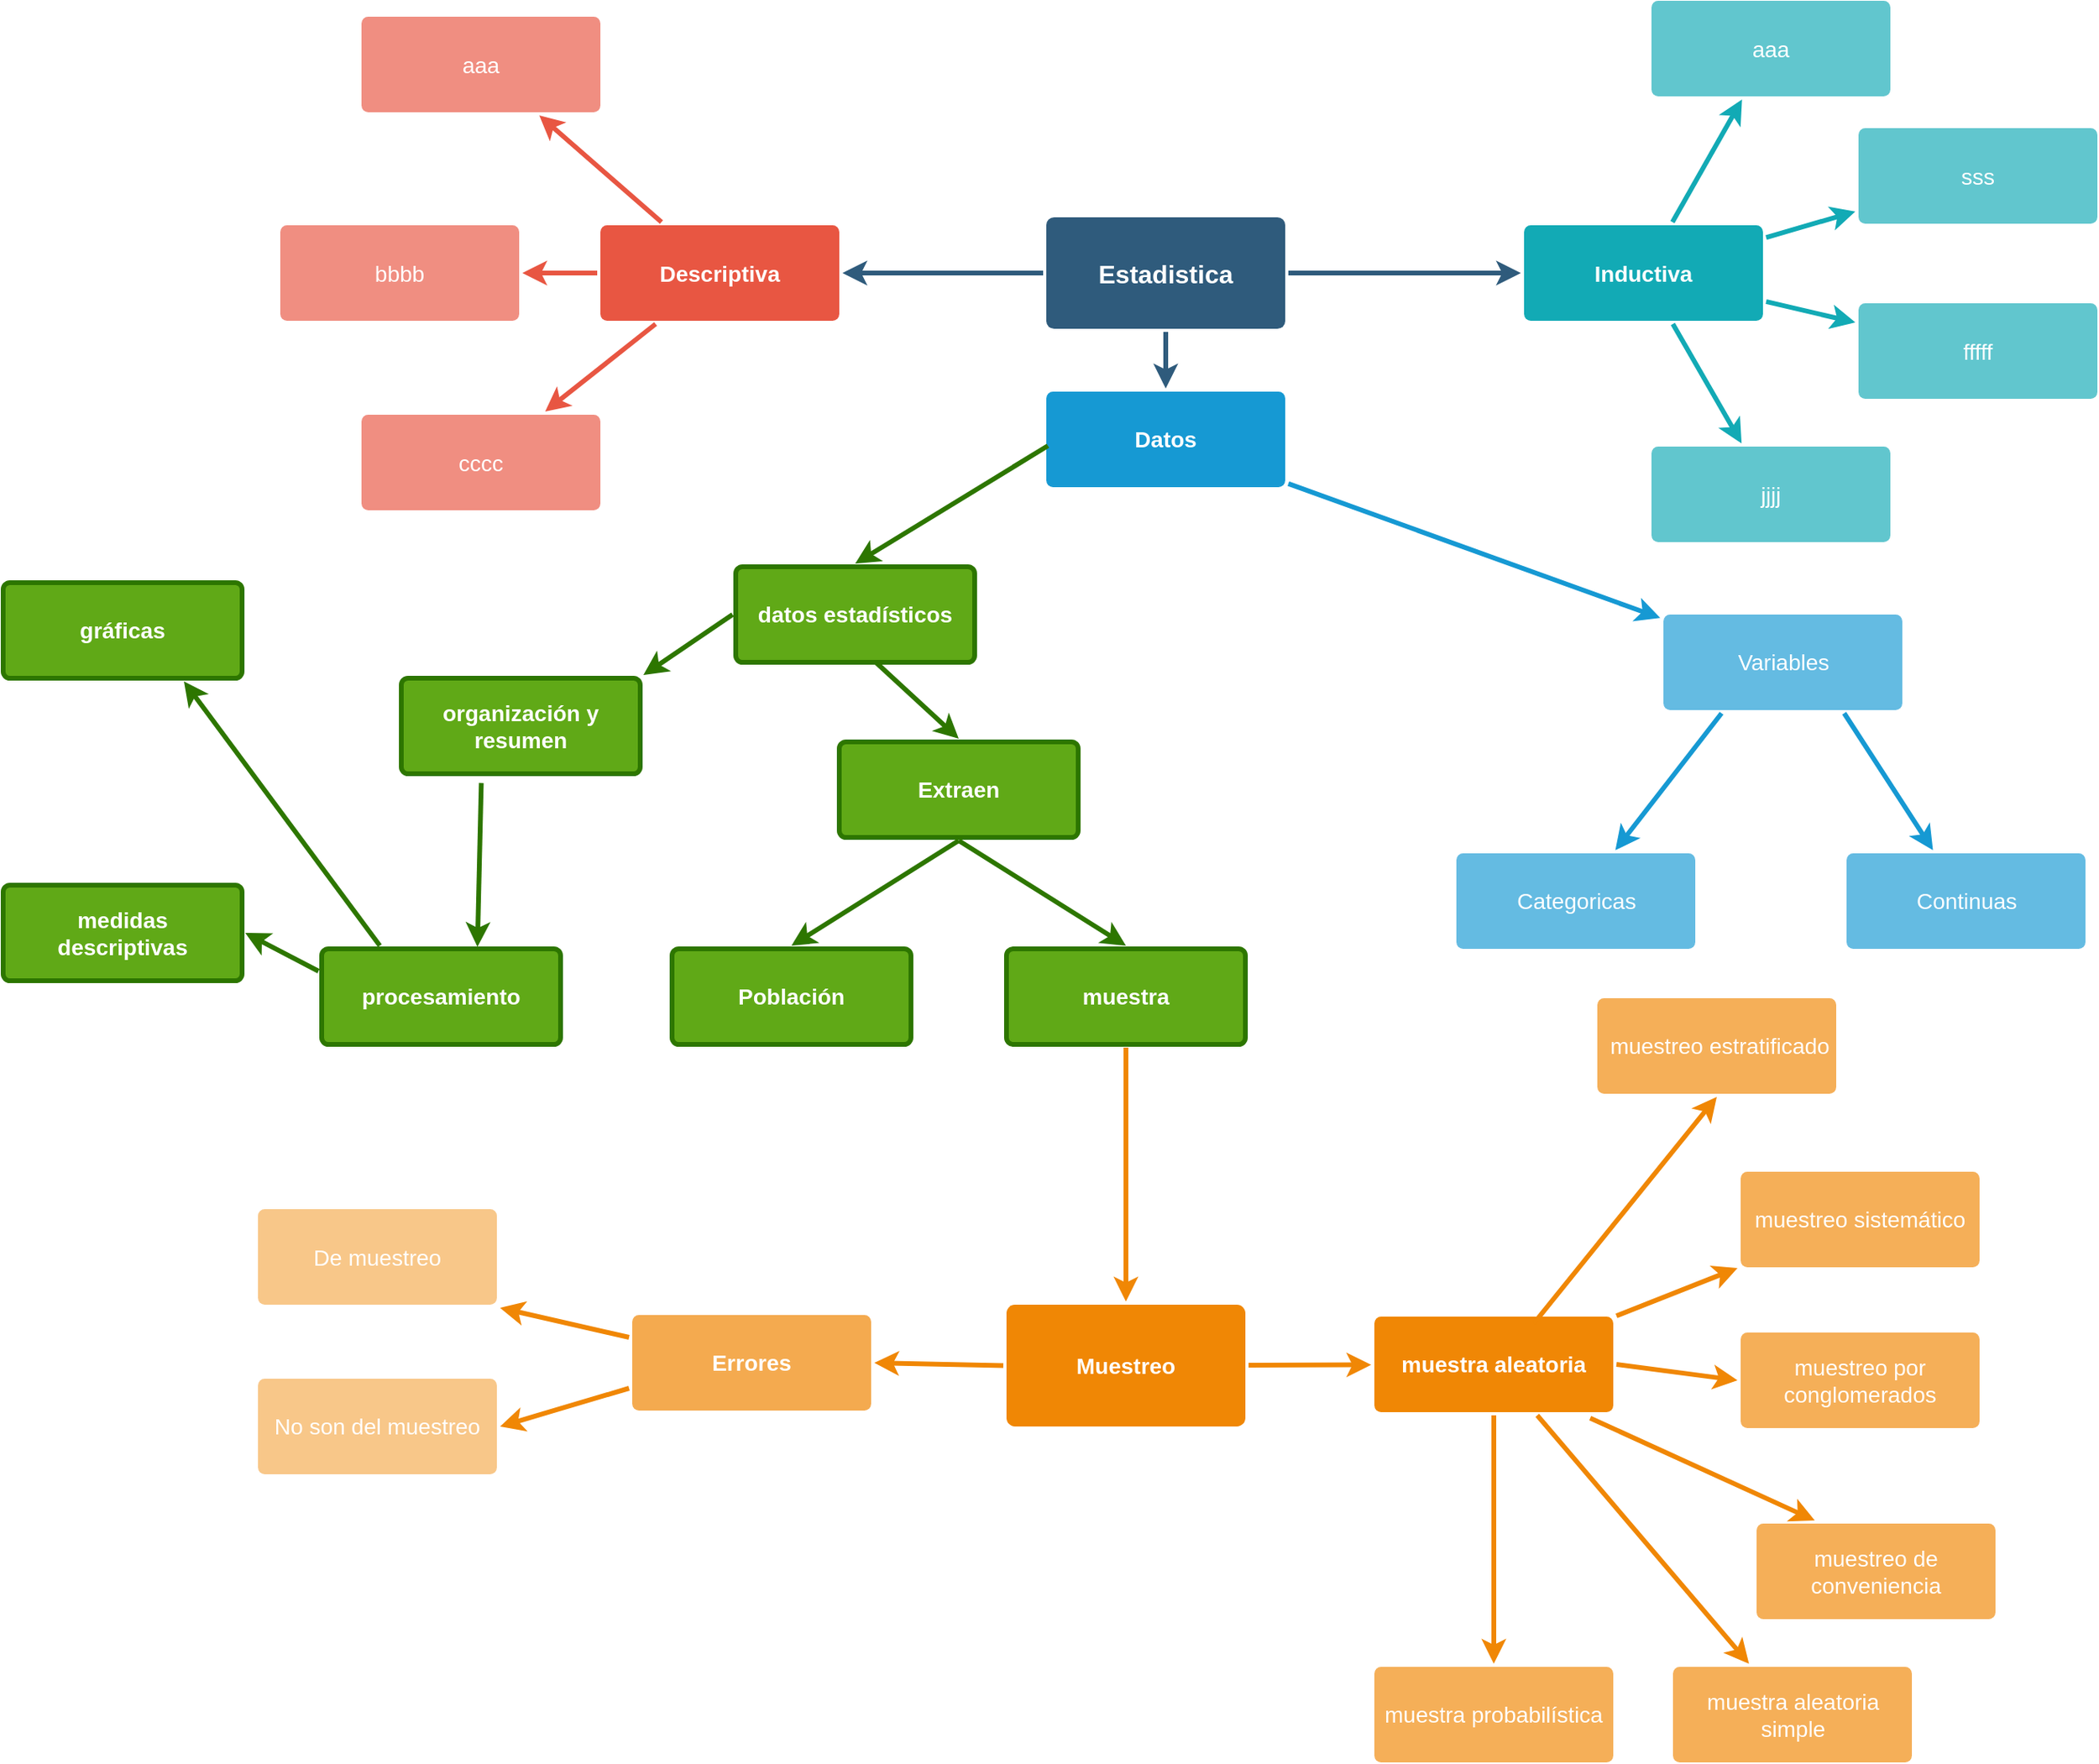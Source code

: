 <mxfile version="26.2.13">
  <diagram id="6a731a19-8d31-9384-78a2-239565b7b9f0" name="Page-1">
    <mxGraphModel dx="2649" dy="766" grid="1" gridSize="10" guides="1" tooltips="1" connect="1" arrows="1" fold="1" page="1" pageScale="1" pageWidth="1169" pageHeight="827" background="none" math="0" shadow="0">
      <root>
        <mxCell id="0" />
        <mxCell id="1" parent="0" />
        <mxCell id="1745" value="" style="edgeStyle=none;rounded=0;jumpStyle=none;html=1;shadow=0;labelBackgroundColor=none;startArrow=none;startFill=0;endArrow=classic;endFill=1;jettySize=auto;orthogonalLoop=1;strokeColor=#F08705;strokeWidth=3;fontFamily=Helvetica;fontSize=14;fontColor=#FFFFFF;spacing=5;align=center;verticalAlign=middle;" parent="1" source="ClTUMsJZt8HKpLlakeBN-1786" target="1764" edge="1">
          <mxGeometry relative="1" as="geometry" />
        </mxCell>
        <mxCell id="1746" value="" style="edgeStyle=none;rounded=0;jumpStyle=none;html=1;shadow=0;labelBackgroundColor=none;startArrow=none;startFill=0;endArrow=classic;endFill=1;jettySize=auto;orthogonalLoop=1;strokeColor=#2F5B7C;strokeWidth=3;fontFamily=Helvetica;fontSize=16;fontColor=#23445D;spacing=5;" parent="1" source="1749" target="1771" edge="1">
          <mxGeometry relative="1" as="geometry" />
        </mxCell>
        <mxCell id="1747" value="" style="edgeStyle=none;rounded=0;jumpStyle=none;html=1;shadow=0;labelBackgroundColor=none;startArrow=none;startFill=0;endArrow=classic;endFill=1;jettySize=auto;orthogonalLoop=1;strokeColor=#2F5B7C;strokeWidth=3;fontFamily=Helvetica;fontSize=16;fontColor=#23445D;spacing=5;" parent="1" source="1749" target="1760" edge="1">
          <mxGeometry relative="1" as="geometry" />
        </mxCell>
        <mxCell id="1748" value="" style="edgeStyle=none;rounded=0;jumpStyle=none;html=1;shadow=0;labelBackgroundColor=none;startArrow=none;startFill=0;endArrow=classic;endFill=1;jettySize=auto;orthogonalLoop=1;strokeColor=#2F5B7C;strokeWidth=3;fontFamily=Helvetica;fontSize=16;fontColor=#23445D;spacing=5;" parent="1" source="1749" target="1753" edge="1">
          <mxGeometry relative="1" as="geometry" />
        </mxCell>
        <mxCell id="1749" value="Estadistica" style="rounded=1;whiteSpace=wrap;html=1;shadow=0;labelBackgroundColor=none;strokeColor=none;strokeWidth=3;fillColor=#2F5B7C;fontFamily=Helvetica;fontSize=16;fontColor=#FFFFFF;align=center;fontStyle=1;spacing=5;arcSize=7;perimeterSpacing=2;" parent="1" vertex="1">
          <mxGeometry x="495" y="380.5" width="150" height="70" as="geometry" />
        </mxCell>
        <mxCell id="1750" value="" style="edgeStyle=none;rounded=1;jumpStyle=none;html=1;shadow=0;labelBackgroundColor=none;startArrow=none;startFill=0;jettySize=auto;orthogonalLoop=1;strokeColor=#E85642;strokeWidth=3;fontFamily=Helvetica;fontSize=14;fontColor=#FFFFFF;spacing=5;fontStyle=1;fillColor=#b0e3e6;" parent="1" source="1753" target="1756" edge="1">
          <mxGeometry relative="1" as="geometry" />
        </mxCell>
        <mxCell id="1751" value="" style="edgeStyle=none;rounded=1;jumpStyle=none;html=1;shadow=0;labelBackgroundColor=none;startArrow=none;startFill=0;jettySize=auto;orthogonalLoop=1;strokeColor=#E85642;strokeWidth=3;fontFamily=Helvetica;fontSize=14;fontColor=#FFFFFF;spacing=5;fontStyle=1;fillColor=#b0e3e6;" parent="1" source="1753" target="1755" edge="1">
          <mxGeometry relative="1" as="geometry" />
        </mxCell>
        <mxCell id="1752" value="" style="edgeStyle=none;rounded=1;jumpStyle=none;html=1;shadow=0;labelBackgroundColor=none;startArrow=none;startFill=0;jettySize=auto;orthogonalLoop=1;strokeColor=#E85642;strokeWidth=3;fontFamily=Helvetica;fontSize=14;fontColor=#FFFFFF;spacing=5;fontStyle=1;fillColor=#b0e3e6;" parent="1" source="1753" target="1754" edge="1">
          <mxGeometry relative="1" as="geometry" />
        </mxCell>
        <mxCell id="1753" value="Descriptiva" style="rounded=1;whiteSpace=wrap;html=1;shadow=0;labelBackgroundColor=none;strokeColor=none;strokeWidth=3;fillColor=#e85642;fontFamily=Helvetica;fontSize=14;fontColor=#FFFFFF;align=center;spacing=5;fontStyle=1;arcSize=7;perimeterSpacing=2;" parent="1" vertex="1">
          <mxGeometry x="215" y="385.5" width="150" height="60" as="geometry" />
        </mxCell>
        <mxCell id="1754" value="cccc" style="rounded=1;whiteSpace=wrap;html=1;shadow=0;labelBackgroundColor=none;strokeColor=none;strokeWidth=3;fillColor=#f08e81;fontFamily=Helvetica;fontSize=14;fontColor=#FFFFFF;align=center;spacing=5;fontStyle=0;arcSize=7;perimeterSpacing=2;" parent="1" vertex="1">
          <mxGeometry x="65" y="504.5" width="150" height="60" as="geometry" />
        </mxCell>
        <mxCell id="1755" value="bbbb" style="rounded=1;whiteSpace=wrap;html=1;shadow=0;labelBackgroundColor=none;strokeColor=none;strokeWidth=3;fillColor=#f08e81;fontFamily=Helvetica;fontSize=14;fontColor=#FFFFFF;align=center;spacing=5;fontStyle=0;arcSize=7;perimeterSpacing=2;" parent="1" vertex="1">
          <mxGeometry x="14" y="385.5" width="150" height="60" as="geometry" />
        </mxCell>
        <mxCell id="1756" value="aaa" style="rounded=1;whiteSpace=wrap;html=1;shadow=0;labelBackgroundColor=none;strokeColor=none;strokeWidth=3;fillColor=#f08e81;fontFamily=Helvetica;fontSize=14;fontColor=#FFFFFF;align=center;spacing=5;fontStyle=0;arcSize=7;perimeterSpacing=2;" parent="1" vertex="1">
          <mxGeometry x="65" y="254.5" width="150" height="60" as="geometry" />
        </mxCell>
        <mxCell id="1757" value="" style="edgeStyle=none;rounded=0;jumpStyle=none;html=1;shadow=0;labelBackgroundColor=none;startArrow=none;startFill=0;endArrow=classic;endFill=1;jettySize=auto;orthogonalLoop=1;strokeColor=#1699D3;strokeWidth=3;fontFamily=Helvetica;fontSize=14;fontColor=#FFFFFF;spacing=5;exitX=0.25;exitY=1;exitDx=0;exitDy=0;" parent="1" source="1762" target="1763" edge="1">
          <mxGeometry relative="1" as="geometry">
            <mxPoint x="550" y="790" as="sourcePoint" />
          </mxGeometry>
        </mxCell>
        <mxCell id="1758" value="" style="edgeStyle=none;rounded=0;jumpStyle=none;html=1;shadow=0;labelBackgroundColor=none;startArrow=none;startFill=0;endArrow=classic;endFill=1;jettySize=auto;orthogonalLoop=1;strokeColor=#1699D3;strokeWidth=3;fontFamily=Helvetica;fontSize=14;fontColor=#FFFFFF;spacing=5;" parent="1" source="1760" target="1762" edge="1">
          <mxGeometry relative="1" as="geometry" />
        </mxCell>
        <mxCell id="1759" value="" style="edgeStyle=none;rounded=0;jumpStyle=none;html=1;shadow=0;labelBackgroundColor=none;startArrow=none;startFill=0;endArrow=classic;endFill=1;jettySize=auto;orthogonalLoop=1;strokeColor=#1699D3;strokeWidth=3;fontFamily=Helvetica;fontSize=14;fontColor=#FFFFFF;spacing=5;exitX=0.75;exitY=1;exitDx=0;exitDy=0;" parent="1" source="1762" target="1761" edge="1">
          <mxGeometry relative="1" as="geometry" />
        </mxCell>
        <mxCell id="1760" value="Datos" style="rounded=1;whiteSpace=wrap;html=1;shadow=0;labelBackgroundColor=none;strokeColor=none;strokeWidth=3;fillColor=#1699d3;fontFamily=Helvetica;fontSize=14;fontColor=#FFFFFF;align=center;spacing=5;fontStyle=1;arcSize=7;perimeterSpacing=2;" parent="1" vertex="1">
          <mxGeometry x="495" y="490" width="150" height="60" as="geometry" />
        </mxCell>
        <mxCell id="1761" value="Continuas" style="rounded=1;whiteSpace=wrap;html=1;shadow=0;labelBackgroundColor=none;strokeColor=none;strokeWidth=3;fillColor=#64bbe2;fontFamily=Helvetica;fontSize=14;fontColor=#FFFFFF;align=center;spacing=5;arcSize=7;perimeterSpacing=2;" parent="1" vertex="1">
          <mxGeometry x="997.5" y="780" width="150" height="60" as="geometry" />
        </mxCell>
        <mxCell id="1762" value="Variables" style="rounded=1;whiteSpace=wrap;html=1;shadow=0;labelBackgroundColor=none;strokeColor=none;strokeWidth=3;fillColor=#64bbe2;fontFamily=Helvetica;fontSize=14;fontColor=#FFFFFF;align=center;spacing=5;arcSize=7;perimeterSpacing=2;" parent="1" vertex="1">
          <mxGeometry x="882.5" y="630" width="150" height="60" as="geometry" />
        </mxCell>
        <mxCell id="1763" value="Categoricas" style="rounded=1;whiteSpace=wrap;html=1;shadow=0;labelBackgroundColor=none;strokeColor=none;strokeWidth=3;fillColor=#64bbe2;fontFamily=Helvetica;fontSize=14;fontColor=#FFFFFF;align=center;spacing=5;arcSize=7;perimeterSpacing=2;direction=west;" parent="1" vertex="1">
          <mxGeometry x="752.5" y="780" width="150" height="60" as="geometry" />
        </mxCell>
        <mxCell id="1764" value="muestra aleatoria" style="rounded=1;whiteSpace=wrap;html=1;shadow=0;labelBackgroundColor=none;strokeColor=none;strokeWidth=3;fillColor=#F08705;fontFamily=Helvetica;fontSize=14;fontColor=#FFFFFF;align=center;spacing=5;fontStyle=1;arcSize=7;perimeterSpacing=2;direction=east;flipH=1;" parent="1" vertex="1">
          <mxGeometry x="701" y="1071" width="150" height="60" as="geometry" />
        </mxCell>
        <mxCell id="1765" value="muestreo sistemático" style="rounded=1;whiteSpace=wrap;html=1;shadow=0;labelBackgroundColor=none;strokeColor=none;strokeWidth=3;fillColor=#f5af58;fontFamily=Helvetica;fontSize=14;fontColor=#FFFFFF;align=center;spacing=5;arcSize=7;perimeterSpacing=2;direction=east;flipH=1;" parent="1" vertex="1">
          <mxGeometry x="931" y="980" width="150" height="60" as="geometry" />
        </mxCell>
        <mxCell id="1766" value="" style="edgeStyle=none;rounded=0;jumpStyle=none;html=1;shadow=0;labelBackgroundColor=none;startArrow=none;startFill=0;endArrow=classic;endFill=1;jettySize=auto;orthogonalLoop=1;strokeColor=#F08705;strokeWidth=3;fontFamily=Helvetica;fontSize=14;fontColor=#FFFFFF;spacing=5;" parent="1" source="1764" target="1765" edge="1">
          <mxGeometry relative="1" as="geometry" />
        </mxCell>
        <mxCell id="1767" value="muestra probabilística" style="rounded=1;whiteSpace=wrap;html=1;shadow=0;labelBackgroundColor=none;strokeColor=none;strokeWidth=3;fillColor=#f5af58;fontFamily=Helvetica;fontSize=14;fontColor=#FFFFFF;align=center;spacing=5;arcSize=7;perimeterSpacing=2;direction=east;flipH=1;" parent="1" vertex="1">
          <mxGeometry x="701" y="1291" width="150" height="60" as="geometry" />
        </mxCell>
        <mxCell id="1768" value="" style="edgeStyle=none;rounded=0;jumpStyle=none;html=1;shadow=0;labelBackgroundColor=none;startArrow=none;startFill=0;endArrow=classic;endFill=1;jettySize=auto;orthogonalLoop=1;strokeColor=#F08705;strokeWidth=3;fontFamily=Helvetica;fontSize=14;fontColor=#FFFFFF;spacing=5;" parent="1" source="1764" target="1767" edge="1">
          <mxGeometry relative="1" as="geometry" />
        </mxCell>
        <mxCell id="1769" value="muestra aleatoria simple" style="rounded=1;whiteSpace=wrap;html=1;shadow=0;labelBackgroundColor=none;strokeColor=none;strokeWidth=3;fillColor=#f5af58;fontFamily=Helvetica;fontSize=14;fontColor=#FFFFFF;align=center;spacing=5;arcSize=7;perimeterSpacing=2;direction=east;flipH=1;" parent="1" vertex="1">
          <mxGeometry x="888.5" y="1291" width="150" height="60" as="geometry" />
        </mxCell>
        <mxCell id="1770" value="" style="edgeStyle=none;rounded=0;jumpStyle=none;html=1;shadow=0;labelBackgroundColor=none;startArrow=none;startFill=0;endArrow=classic;endFill=1;jettySize=auto;orthogonalLoop=1;strokeColor=#F08705;strokeWidth=3;fontFamily=Helvetica;fontSize=14;fontColor=#FFFFFF;spacing=5;" parent="1" source="1764" target="1769" edge="1">
          <mxGeometry relative="1" as="geometry" />
        </mxCell>
        <mxCell id="1771" value="Inductiva" style="rounded=1;whiteSpace=wrap;html=1;shadow=0;labelBackgroundColor=none;strokeColor=none;strokeWidth=3;fillColor=#12aab5;fontFamily=Helvetica;fontSize=14;fontColor=#FFFFFF;align=center;spacing=5;fontStyle=1;arcSize=7;perimeterSpacing=2;" parent="1" vertex="1">
          <mxGeometry x="795" y="385.5" width="150" height="60" as="geometry" />
        </mxCell>
        <mxCell id="1772" value="jjjj" style="rounded=1;whiteSpace=wrap;html=1;shadow=0;labelBackgroundColor=none;strokeColor=none;strokeWidth=3;fillColor=#61c6ce;fontFamily=Helvetica;fontSize=14;fontColor=#FFFFFF;align=center;spacing=5;fontStyle=0;arcSize=7;perimeterSpacing=2;" parent="1" vertex="1">
          <mxGeometry x="875" y="524.5" width="150" height="60" as="geometry" />
        </mxCell>
        <mxCell id="1773" value="" style="edgeStyle=none;rounded=1;jumpStyle=none;html=1;shadow=0;labelBackgroundColor=none;startArrow=none;startFill=0;jettySize=auto;orthogonalLoop=1;strokeColor=#12AAB5;strokeWidth=3;fontFamily=Helvetica;fontSize=14;fontColor=#FFFFFF;spacing=5;fontStyle=1;fillColor=#b0e3e6;" parent="1" source="1771" target="1772" edge="1">
          <mxGeometry relative="1" as="geometry" />
        </mxCell>
        <mxCell id="1774" value="fffff" style="rounded=1;whiteSpace=wrap;html=1;shadow=0;labelBackgroundColor=none;strokeColor=none;strokeWidth=3;fillColor=#61c6ce;fontFamily=Helvetica;fontSize=14;fontColor=#FFFFFF;align=center;spacing=5;fontStyle=0;arcSize=7;perimeterSpacing=2;" parent="1" vertex="1">
          <mxGeometry x="1005" y="434.5" width="150" height="60" as="geometry" />
        </mxCell>
        <mxCell id="1775" value="" style="edgeStyle=none;rounded=1;jumpStyle=none;html=1;shadow=0;labelBackgroundColor=none;startArrow=none;startFill=0;jettySize=auto;orthogonalLoop=1;strokeColor=#12AAB5;strokeWidth=3;fontFamily=Helvetica;fontSize=14;fontColor=#FFFFFF;spacing=5;fontStyle=1;fillColor=#b0e3e6;" parent="1" source="1771" target="1774" edge="1">
          <mxGeometry relative="1" as="geometry" />
        </mxCell>
        <mxCell id="1776" value="sss" style="rounded=1;whiteSpace=wrap;html=1;shadow=0;labelBackgroundColor=none;strokeColor=none;strokeWidth=3;fillColor=#61c6ce;fontFamily=Helvetica;fontSize=14;fontColor=#FFFFFF;align=center;spacing=5;fontStyle=0;arcSize=7;perimeterSpacing=2;" parent="1" vertex="1">
          <mxGeometry x="1005" y="324.5" width="150" height="60" as="geometry" />
        </mxCell>
        <mxCell id="1777" value="" style="edgeStyle=none;rounded=1;jumpStyle=none;html=1;shadow=0;labelBackgroundColor=none;startArrow=none;startFill=0;jettySize=auto;orthogonalLoop=1;strokeColor=#12AAB5;strokeWidth=3;fontFamily=Helvetica;fontSize=14;fontColor=#FFFFFF;spacing=5;fontStyle=1;fillColor=#b0e3e6;" parent="1" source="1771" target="1776" edge="1">
          <mxGeometry relative="1" as="geometry" />
        </mxCell>
        <mxCell id="1778" value="aaa" style="rounded=1;whiteSpace=wrap;html=1;shadow=0;labelBackgroundColor=none;strokeColor=none;strokeWidth=3;fillColor=#61c6ce;fontFamily=Helvetica;fontSize=14;fontColor=#FFFFFF;align=center;spacing=5;fontStyle=0;arcSize=7;perimeterSpacing=2;" parent="1" vertex="1">
          <mxGeometry x="875" y="244.5" width="150" height="60" as="geometry" />
        </mxCell>
        <mxCell id="1779" value="" style="edgeStyle=none;rounded=1;jumpStyle=none;html=1;shadow=0;labelBackgroundColor=none;startArrow=none;startFill=0;jettySize=auto;orthogonalLoop=1;strokeColor=#12AAB5;strokeWidth=3;fontFamily=Helvetica;fontSize=14;fontColor=#FFFFFF;spacing=5;fontStyle=1;fillColor=#b0e3e6;" parent="1" source="1771" target="1778" edge="1">
          <mxGeometry relative="1" as="geometry" />
        </mxCell>
        <mxCell id="ClTUMsJZt8HKpLlakeBN-1779" value="muestreo de conveniencia" style="rounded=1;whiteSpace=wrap;html=1;shadow=0;labelBackgroundColor=none;strokeColor=none;strokeWidth=3;fillColor=#f5af58;fontFamily=Helvetica;fontSize=14;fontColor=#FFFFFF;align=center;spacing=5;arcSize=7;perimeterSpacing=2;direction=east;flipH=1;" vertex="1" parent="1">
          <mxGeometry x="941" y="1201" width="150" height="60" as="geometry" />
        </mxCell>
        <mxCell id="ClTUMsJZt8HKpLlakeBN-1781" value="" style="edgeStyle=none;rounded=0;jumpStyle=none;html=1;shadow=0;labelBackgroundColor=none;startArrow=none;startFill=0;endArrow=classic;endFill=1;jettySize=auto;orthogonalLoop=1;strokeColor=#F08705;strokeWidth=3;fontFamily=Helvetica;fontSize=14;fontColor=#FFFFFF;spacing=5;exitX=0.107;exitY=1.027;exitDx=0;exitDy=0;entryX=0.25;entryY=0;entryDx=0;entryDy=0;exitPerimeter=0;" edge="1" parent="1" source="1764" target="ClTUMsJZt8HKpLlakeBN-1779">
          <mxGeometry relative="1" as="geometry">
            <mxPoint x="499.23" y="999" as="sourcePoint" />
            <mxPoint x="454.23" y="902" as="targetPoint" />
          </mxGeometry>
        </mxCell>
        <mxCell id="ClTUMsJZt8HKpLlakeBN-1782" value="&amp;nbsp;muestreo estratificado" style="rounded=1;whiteSpace=wrap;html=1;shadow=0;labelBackgroundColor=none;strokeColor=none;strokeWidth=3;fillColor=#f5af58;fontFamily=Helvetica;fontSize=14;fontColor=#FFFFFF;align=center;spacing=5;arcSize=7;perimeterSpacing=2;direction=east;flipH=1;" vertex="1" parent="1">
          <mxGeometry x="841" y="871" width="150" height="60" as="geometry" />
        </mxCell>
        <mxCell id="ClTUMsJZt8HKpLlakeBN-1783" value="muestreo por conglomerados " style="rounded=1;whiteSpace=wrap;html=1;shadow=0;labelBackgroundColor=none;strokeColor=none;strokeWidth=3;fillColor=#f5af58;fontFamily=Helvetica;fontSize=14;fontColor=#FFFFFF;align=center;spacing=5;arcSize=7;perimeterSpacing=2;direction=east;flipH=1;" vertex="1" parent="1">
          <mxGeometry x="931" y="1081" width="150" height="60" as="geometry" />
        </mxCell>
        <mxCell id="ClTUMsJZt8HKpLlakeBN-1784" value="" style="edgeStyle=none;rounded=0;jumpStyle=none;html=1;shadow=0;labelBackgroundColor=none;startArrow=none;startFill=0;endArrow=classic;endFill=1;jettySize=auto;orthogonalLoop=1;strokeColor=#F08705;strokeWidth=3;fontFamily=Helvetica;fontSize=14;fontColor=#FFFFFF;spacing=5;exitX=0.337;exitY=0.098;exitDx=0;exitDy=0;exitPerimeter=0;entryX=0.5;entryY=1;entryDx=0;entryDy=0;" edge="1" parent="1" source="1764" target="ClTUMsJZt8HKpLlakeBN-1782">
          <mxGeometry relative="1" as="geometry">
            <mxPoint x="602.56" y="930" as="sourcePoint" />
            <mxPoint x="578.56" y="812" as="targetPoint" />
          </mxGeometry>
        </mxCell>
        <mxCell id="ClTUMsJZt8HKpLlakeBN-1785" value="" style="edgeStyle=none;rounded=0;jumpStyle=none;html=1;shadow=0;labelBackgroundColor=none;startArrow=none;startFill=0;endArrow=classic;endFill=1;jettySize=auto;orthogonalLoop=1;strokeColor=#F08705;strokeWidth=3;fontFamily=Helvetica;fontSize=14;fontColor=#FFFFFF;spacing=5;exitX=1;exitY=0.5;exitDx=0;exitDy=0;entryX=0;entryY=0.5;entryDx=0;entryDy=0;" edge="1" parent="1" source="1764" target="ClTUMsJZt8HKpLlakeBN-1783">
          <mxGeometry relative="1" as="geometry">
            <mxPoint x="678" y="940" as="sourcePoint" />
            <mxPoint x="654" y="822" as="targetPoint" />
          </mxGeometry>
        </mxCell>
        <mxCell id="ClTUMsJZt8HKpLlakeBN-1787" value="" style="edgeStyle=none;rounded=0;jumpStyle=none;html=1;shadow=0;labelBackgroundColor=none;startArrow=none;startFill=0;endArrow=classic;endFill=1;jettySize=auto;orthogonalLoop=1;strokeColor=#F08705;strokeWidth=3;fontFamily=Helvetica;fontSize=14;fontColor=#FFFFFF;spacing=5;align=center;verticalAlign=middle;" edge="1" parent="1" source="ClTUMsJZt8HKpLlakeBN-1806" target="ClTUMsJZt8HKpLlakeBN-1786">
          <mxGeometry relative="1" as="geometry">
            <mxPoint x="570" y="379" as="sourcePoint" />
            <mxPoint x="570" y="192" as="targetPoint" />
          </mxGeometry>
        </mxCell>
        <mxCell id="ClTUMsJZt8HKpLlakeBN-1786" value="Muestreo" style="rounded=1;whiteSpace=wrap;html=1;shadow=0;labelBackgroundColor=none;strokeColor=none;strokeWidth=3;fillColor=#F08705;fontFamily=Helvetica;fontSize=14;fontColor=#FFFFFF;align=center;spacing=5;fontStyle=1;arcSize=7;perimeterSpacing=2;direction=east;flipH=1;" vertex="1" parent="1">
          <mxGeometry x="470" y="1063.5" width="150" height="76.5" as="geometry" />
        </mxCell>
        <mxCell id="ClTUMsJZt8HKpLlakeBN-1788" value="Errores" style="rounded=1;whiteSpace=wrap;html=1;shadow=0;labelBackgroundColor=none;strokeColor=none;strokeWidth=3;fillColor=#F08705;fontFamily=Helvetica;fontSize=14;fontColor=#FFFFFF;align=center;spacing=5;fontStyle=1;arcSize=7;perimeterSpacing=2;opacity=70;direction=east;flipH=1;" vertex="1" parent="1">
          <mxGeometry x="235" y="1070" width="150" height="60" as="geometry" />
        </mxCell>
        <mxCell id="ClTUMsJZt8HKpLlakeBN-1789" value="" style="edgeStyle=none;rounded=0;jumpStyle=none;html=1;shadow=0;labelBackgroundColor=none;startArrow=none;startFill=0;endArrow=classic;endFill=1;jettySize=auto;orthogonalLoop=1;strokeColor=#F08705;strokeWidth=3;fontFamily=Helvetica;fontSize=14;fontColor=#FFFFFF;spacing=5;align=center;verticalAlign=middle;entryX=1;entryY=0.5;entryDx=0;entryDy=0;exitX=0;exitY=0.5;exitDx=0;exitDy=0;" edge="1" parent="1" source="ClTUMsJZt8HKpLlakeBN-1786" target="ClTUMsJZt8HKpLlakeBN-1788">
          <mxGeometry relative="1" as="geometry">
            <mxPoint x="22.03" y="1072" as="sourcePoint" />
            <mxPoint x="22.03" y="1011" as="targetPoint" />
          </mxGeometry>
        </mxCell>
        <mxCell id="ClTUMsJZt8HKpLlakeBN-1790" value="No son del muestreo" style="rounded=1;whiteSpace=wrap;html=1;shadow=0;labelBackgroundColor=none;strokeColor=none;strokeWidth=3;fillColor=#f5af58;fontFamily=Helvetica;fontSize=14;fontColor=#FFFFFF;align=center;spacing=5;arcSize=7;perimeterSpacing=2;opacity=70;direction=east;flipH=1;" vertex="1" parent="1">
          <mxGeometry y="1110" width="150" height="60" as="geometry" />
        </mxCell>
        <mxCell id="ClTUMsJZt8HKpLlakeBN-1791" value="De muestreo" style="rounded=1;whiteSpace=wrap;html=1;shadow=0;labelBackgroundColor=none;strokeColor=none;strokeWidth=3;fillColor=#f5af58;fontFamily=Helvetica;fontSize=14;fontColor=#FFFFFF;align=center;spacing=5;arcSize=7;perimeterSpacing=2;opacity=70;direction=east;flipH=1;" vertex="1" parent="1">
          <mxGeometry y="1003.5" width="150" height="60" as="geometry" />
        </mxCell>
        <mxCell id="ClTUMsJZt8HKpLlakeBN-1792" value="" style="edgeStyle=none;rounded=0;jumpStyle=none;html=1;shadow=0;labelBackgroundColor=none;startArrow=none;startFill=0;endArrow=classic;endFill=1;jettySize=auto;orthogonalLoop=1;strokeColor=#F08705;strokeWidth=3;fontFamily=Helvetica;fontSize=14;fontColor=#FFFFFF;spacing=5;align=center;verticalAlign=middle;entryX=1;entryY=1;entryDx=0;entryDy=0;exitX=0;exitY=0.25;exitDx=0;exitDy=0;" edge="1" parent="1" source="ClTUMsJZt8HKpLlakeBN-1788" target="ClTUMsJZt8HKpLlakeBN-1791">
          <mxGeometry relative="1" as="geometry">
            <mxPoint x="-3.25" y="1070" as="sourcePoint" />
            <mxPoint x="83.75" y="1028" as="targetPoint" />
          </mxGeometry>
        </mxCell>
        <mxCell id="ClTUMsJZt8HKpLlakeBN-1793" value="" style="edgeStyle=none;rounded=0;jumpStyle=none;html=1;shadow=0;labelBackgroundColor=none;startArrow=none;startFill=0;endArrow=classic;endFill=1;jettySize=auto;orthogonalLoop=1;strokeColor=#F08705;strokeWidth=3;fontFamily=Helvetica;fontSize=14;fontColor=#FFFFFF;spacing=5;align=center;verticalAlign=middle;entryX=1;entryY=0.5;entryDx=0;entryDy=0;exitX=0;exitY=0.75;exitDx=0;exitDy=0;" edge="1" parent="1" source="ClTUMsJZt8HKpLlakeBN-1788" target="ClTUMsJZt8HKpLlakeBN-1790">
          <mxGeometry relative="1" as="geometry">
            <mxPoint x="160" y="1080" as="sourcePoint" />
            <mxPoint x="250" y="980" as="targetPoint" />
          </mxGeometry>
        </mxCell>
        <mxCell id="ClTUMsJZt8HKpLlakeBN-1794" value="datos estadísticos" style="rounded=1;whiteSpace=wrap;html=1;shadow=0;labelBackgroundColor=none;strokeColor=#2D7600;strokeWidth=3;fillColor=#60a917;fontFamily=Helvetica;fontSize=14;align=center;spacing=5;fontStyle=1;arcSize=7;perimeterSpacing=2;fontColor=#ffffff;" vertex="1" parent="1">
          <mxGeometry x="300" y="600" width="150" height="60" as="geometry" />
        </mxCell>
        <mxCell id="ClTUMsJZt8HKpLlakeBN-1795" value="organización y resumen" style="rounded=1;whiteSpace=wrap;html=1;shadow=0;labelBackgroundColor=none;strokeColor=#2D7600;strokeWidth=3;fillColor=#60a917;fontFamily=Helvetica;fontSize=14;align=center;spacing=5;fontStyle=1;arcSize=7;perimeterSpacing=2;fontColor=#ffffff;" vertex="1" parent="1">
          <mxGeometry x="90" y="670" width="150" height="60" as="geometry" />
        </mxCell>
        <mxCell id="ClTUMsJZt8HKpLlakeBN-1796" value="procesamiento" style="rounded=1;whiteSpace=wrap;html=1;shadow=0;labelBackgroundColor=none;strokeColor=#2D7600;strokeWidth=3;fillColor=#60a917;fontFamily=Helvetica;fontSize=14;align=center;spacing=5;fontStyle=1;arcSize=7;perimeterSpacing=2;fontColor=#ffffff;" vertex="1" parent="1">
          <mxGeometry x="40" y="840" width="150" height="60" as="geometry" />
        </mxCell>
        <mxCell id="ClTUMsJZt8HKpLlakeBN-1797" value="medidas descriptivas" style="rounded=1;whiteSpace=wrap;html=1;shadow=0;labelBackgroundColor=none;strokeColor=#2D7600;strokeWidth=3;fillColor=#60a917;fontFamily=Helvetica;fontSize=14;align=center;spacing=5;fontStyle=1;arcSize=7;perimeterSpacing=2;fontColor=#ffffff;" vertex="1" parent="1">
          <mxGeometry x="-160" y="800" width="150" height="60" as="geometry" />
        </mxCell>
        <mxCell id="ClTUMsJZt8HKpLlakeBN-1798" value="gráficas" style="rounded=1;whiteSpace=wrap;html=1;shadow=0;labelBackgroundColor=none;strokeColor=#2D7600;strokeWidth=3;fillColor=#60a917;fontFamily=Helvetica;fontSize=14;align=center;spacing=5;fontStyle=1;arcSize=7;perimeterSpacing=2;fontColor=#ffffff;" vertex="1" parent="1">
          <mxGeometry x="-160" y="610" width="150" height="60" as="geometry" />
        </mxCell>
        <mxCell id="ClTUMsJZt8HKpLlakeBN-1799" value="" style="edgeStyle=none;rounded=1;jumpStyle=none;html=1;shadow=0;labelBackgroundColor=none;startArrow=none;startFill=0;endArrow=classic;endFill=1;jettySize=auto;orthogonalLoop=1;strokeColor=#2D7600;strokeWidth=3;fontFamily=Helvetica;fontSize=14;fontColor=#ffffff;spacing=5;exitX=0.25;exitY=1;exitDx=0;exitDy=0;entryX=0.5;entryY=0;entryDx=0;entryDy=0;align=center;verticalAlign=middle;arcSize=7;fontStyle=1;fillColor=#60a917;" edge="1" parent="1" target="ClTUMsJZt8HKpLlakeBN-1794">
          <mxGeometry relative="1" as="geometry">
            <mxPoint x="496" y="524" as="sourcePoint" />
            <mxPoint x="430" y="610" as="targetPoint" />
          </mxGeometry>
        </mxCell>
        <mxCell id="ClTUMsJZt8HKpLlakeBN-1800" value="" style="edgeStyle=none;rounded=1;jumpStyle=none;html=1;shadow=0;labelBackgroundColor=none;startArrow=none;startFill=0;endArrow=classic;endFill=1;jettySize=auto;orthogonalLoop=1;strokeColor=#2D7600;strokeWidth=3;fontFamily=Helvetica;fontSize=14;fontColor=#ffffff;spacing=5;entryX=1;entryY=0;entryDx=0;entryDy=0;align=center;verticalAlign=middle;arcSize=7;fontStyle=1;fillColor=#60a917;exitX=0;exitY=0.5;exitDx=0;exitDy=0;" edge="1" parent="1" source="ClTUMsJZt8HKpLlakeBN-1794" target="ClTUMsJZt8HKpLlakeBN-1795">
          <mxGeometry relative="1" as="geometry">
            <mxPoint x="290" y="662" as="sourcePoint" />
            <mxPoint x="365" y="608" as="targetPoint" />
          </mxGeometry>
        </mxCell>
        <mxCell id="ClTUMsJZt8HKpLlakeBN-1801" value="" style="edgeStyle=none;rounded=1;jumpStyle=none;html=1;shadow=0;labelBackgroundColor=none;startArrow=none;startFill=0;endArrow=classic;endFill=1;jettySize=auto;orthogonalLoop=1;strokeColor=#2D7600;strokeWidth=3;fontFamily=Helvetica;fontSize=14;fontColor=#ffffff;spacing=5;entryX=0.648;entryY=0.011;entryDx=0;entryDy=0;align=center;verticalAlign=middle;arcSize=7;fontStyle=1;fillColor=#60a917;exitX=0.339;exitY=1.06;exitDx=0;exitDy=0;exitPerimeter=0;entryPerimeter=0;" edge="1" parent="1" source="ClTUMsJZt8HKpLlakeBN-1795" target="ClTUMsJZt8HKpLlakeBN-1796">
          <mxGeometry relative="1" as="geometry">
            <mxPoint x="300" y="672" as="sourcePoint" />
            <mxPoint x="215" y="728" as="targetPoint" />
          </mxGeometry>
        </mxCell>
        <mxCell id="ClTUMsJZt8HKpLlakeBN-1802" value="" style="edgeStyle=none;rounded=1;jumpStyle=none;html=1;shadow=0;labelBackgroundColor=none;startArrow=none;startFill=0;endArrow=classic;endFill=1;jettySize=auto;orthogonalLoop=1;strokeColor=#2D7600;strokeWidth=3;fontFamily=Helvetica;fontSize=14;fontColor=#ffffff;spacing=5;entryX=0.75;entryY=1;entryDx=0;entryDy=0;align=center;verticalAlign=middle;arcSize=7;fontStyle=1;fillColor=#60a917;exitX=0.25;exitY=0;exitDx=0;exitDy=0;" edge="1" parent="1" source="ClTUMsJZt8HKpLlakeBN-1796" target="ClTUMsJZt8HKpLlakeBN-1798">
          <mxGeometry relative="1" as="geometry">
            <mxPoint x="190" y="796" as="sourcePoint" />
            <mxPoint x="125" y="848" as="targetPoint" />
          </mxGeometry>
        </mxCell>
        <mxCell id="ClTUMsJZt8HKpLlakeBN-1803" value="" style="edgeStyle=none;rounded=1;jumpStyle=none;html=1;shadow=0;labelBackgroundColor=none;startArrow=none;startFill=0;endArrow=classic;endFill=1;jettySize=auto;orthogonalLoop=1;strokeColor=#2D7600;strokeWidth=3;fontFamily=Helvetica;fontSize=14;fontColor=#ffffff;spacing=5;entryX=1;entryY=0.5;entryDx=0;entryDy=0;align=center;verticalAlign=middle;arcSize=7;fontStyle=1;fillColor=#60a917;exitX=0;exitY=0.25;exitDx=0;exitDy=0;" edge="1" parent="1" source="ClTUMsJZt8HKpLlakeBN-1796" target="ClTUMsJZt8HKpLlakeBN-1797">
          <mxGeometry relative="1" as="geometry">
            <mxPoint x="87" y="848" as="sourcePoint" />
            <mxPoint x="-36" y="682" as="targetPoint" />
          </mxGeometry>
        </mxCell>
        <mxCell id="ClTUMsJZt8HKpLlakeBN-1804" value="Extraen" style="rounded=1;whiteSpace=wrap;html=1;shadow=0;labelBackgroundColor=none;strokeColor=#2D7600;strokeWidth=3;fillColor=#60a917;fontFamily=Helvetica;fontSize=14;align=center;spacing=5;fontStyle=1;arcSize=7;perimeterSpacing=2;fontColor=#ffffff;" vertex="1" parent="1">
          <mxGeometry x="365" y="710" width="150" height="60" as="geometry" />
        </mxCell>
        <mxCell id="ClTUMsJZt8HKpLlakeBN-1805" value="Población" style="rounded=1;whiteSpace=wrap;html=1;shadow=0;labelBackgroundColor=none;strokeColor=#2D7600;strokeWidth=3;fillColor=#60a917;fontFamily=Helvetica;fontSize=14;align=center;spacing=5;fontStyle=1;arcSize=7;perimeterSpacing=2;fontColor=#ffffff;" vertex="1" parent="1">
          <mxGeometry x="260" y="840" width="150" height="60" as="geometry" />
        </mxCell>
        <mxCell id="ClTUMsJZt8HKpLlakeBN-1806" value="muestra" style="rounded=1;whiteSpace=wrap;html=1;shadow=0;labelBackgroundColor=none;strokeColor=#2D7600;strokeWidth=3;fillColor=#60a917;fontFamily=Helvetica;fontSize=14;align=center;spacing=5;fontStyle=1;arcSize=7;perimeterSpacing=2;fontColor=#ffffff;" vertex="1" parent="1">
          <mxGeometry x="470" y="840" width="150" height="60" as="geometry" />
        </mxCell>
        <mxCell id="ClTUMsJZt8HKpLlakeBN-1807" value="" style="edgeStyle=none;rounded=1;jumpStyle=none;html=1;shadow=0;labelBackgroundColor=none;startArrow=none;startFill=0;endArrow=classic;endFill=1;jettySize=auto;orthogonalLoop=1;strokeColor=#2D7600;strokeWidth=3;fontFamily=Helvetica;fontSize=14;fontColor=#ffffff;spacing=5;entryX=0.5;entryY=0;entryDx=0;entryDy=0;align=center;verticalAlign=middle;arcSize=7;fontStyle=1;fillColor=#60a917;exitX=0.585;exitY=0.971;exitDx=0;exitDy=0;exitPerimeter=0;" edge="1" parent="1" source="ClTUMsJZt8HKpLlakeBN-1794" target="ClTUMsJZt8HKpLlakeBN-1804">
          <mxGeometry relative="1" as="geometry">
            <mxPoint x="150" y="746" as="sourcePoint" />
            <mxPoint x="148" y="849" as="targetPoint" />
          </mxGeometry>
        </mxCell>
        <mxCell id="ClTUMsJZt8HKpLlakeBN-1808" value="" style="edgeStyle=none;rounded=1;jumpStyle=none;html=1;shadow=0;labelBackgroundColor=none;startArrow=none;startFill=0;endArrow=classic;endFill=1;jettySize=auto;orthogonalLoop=1;strokeColor=#2D7600;strokeWidth=3;fontFamily=Helvetica;fontSize=14;fontColor=#ffffff;spacing=5;entryX=0.5;entryY=0;entryDx=0;entryDy=0;align=center;verticalAlign=middle;arcSize=7;fontStyle=1;fillColor=#60a917;exitX=0.5;exitY=1;exitDx=0;exitDy=0;" edge="1" parent="1" source="ClTUMsJZt8HKpLlakeBN-1804" target="ClTUMsJZt8HKpLlakeBN-1805">
          <mxGeometry relative="1" as="geometry">
            <mxPoint x="398" y="670" as="sourcePoint" />
            <mxPoint x="450" y="718" as="targetPoint" />
          </mxGeometry>
        </mxCell>
        <mxCell id="ClTUMsJZt8HKpLlakeBN-1809" value="" style="edgeStyle=none;rounded=1;jumpStyle=none;html=1;shadow=0;labelBackgroundColor=none;startArrow=none;startFill=0;endArrow=classic;endFill=1;jettySize=auto;orthogonalLoop=1;strokeColor=#2D7600;strokeWidth=3;fontFamily=Helvetica;fontSize=14;fontColor=#ffffff;spacing=5;entryX=0.5;entryY=0;entryDx=0;entryDy=0;align=center;verticalAlign=middle;arcSize=7;fontStyle=1;fillColor=#60a917;exitX=0.5;exitY=1;exitDx=0;exitDy=0;" edge="1" parent="1" source="ClTUMsJZt8HKpLlakeBN-1804" target="ClTUMsJZt8HKpLlakeBN-1806">
          <mxGeometry relative="1" as="geometry">
            <mxPoint x="450" y="782" as="sourcePoint" />
            <mxPoint x="345" y="848" as="targetPoint" />
          </mxGeometry>
        </mxCell>
      </root>
    </mxGraphModel>
  </diagram>
</mxfile>
